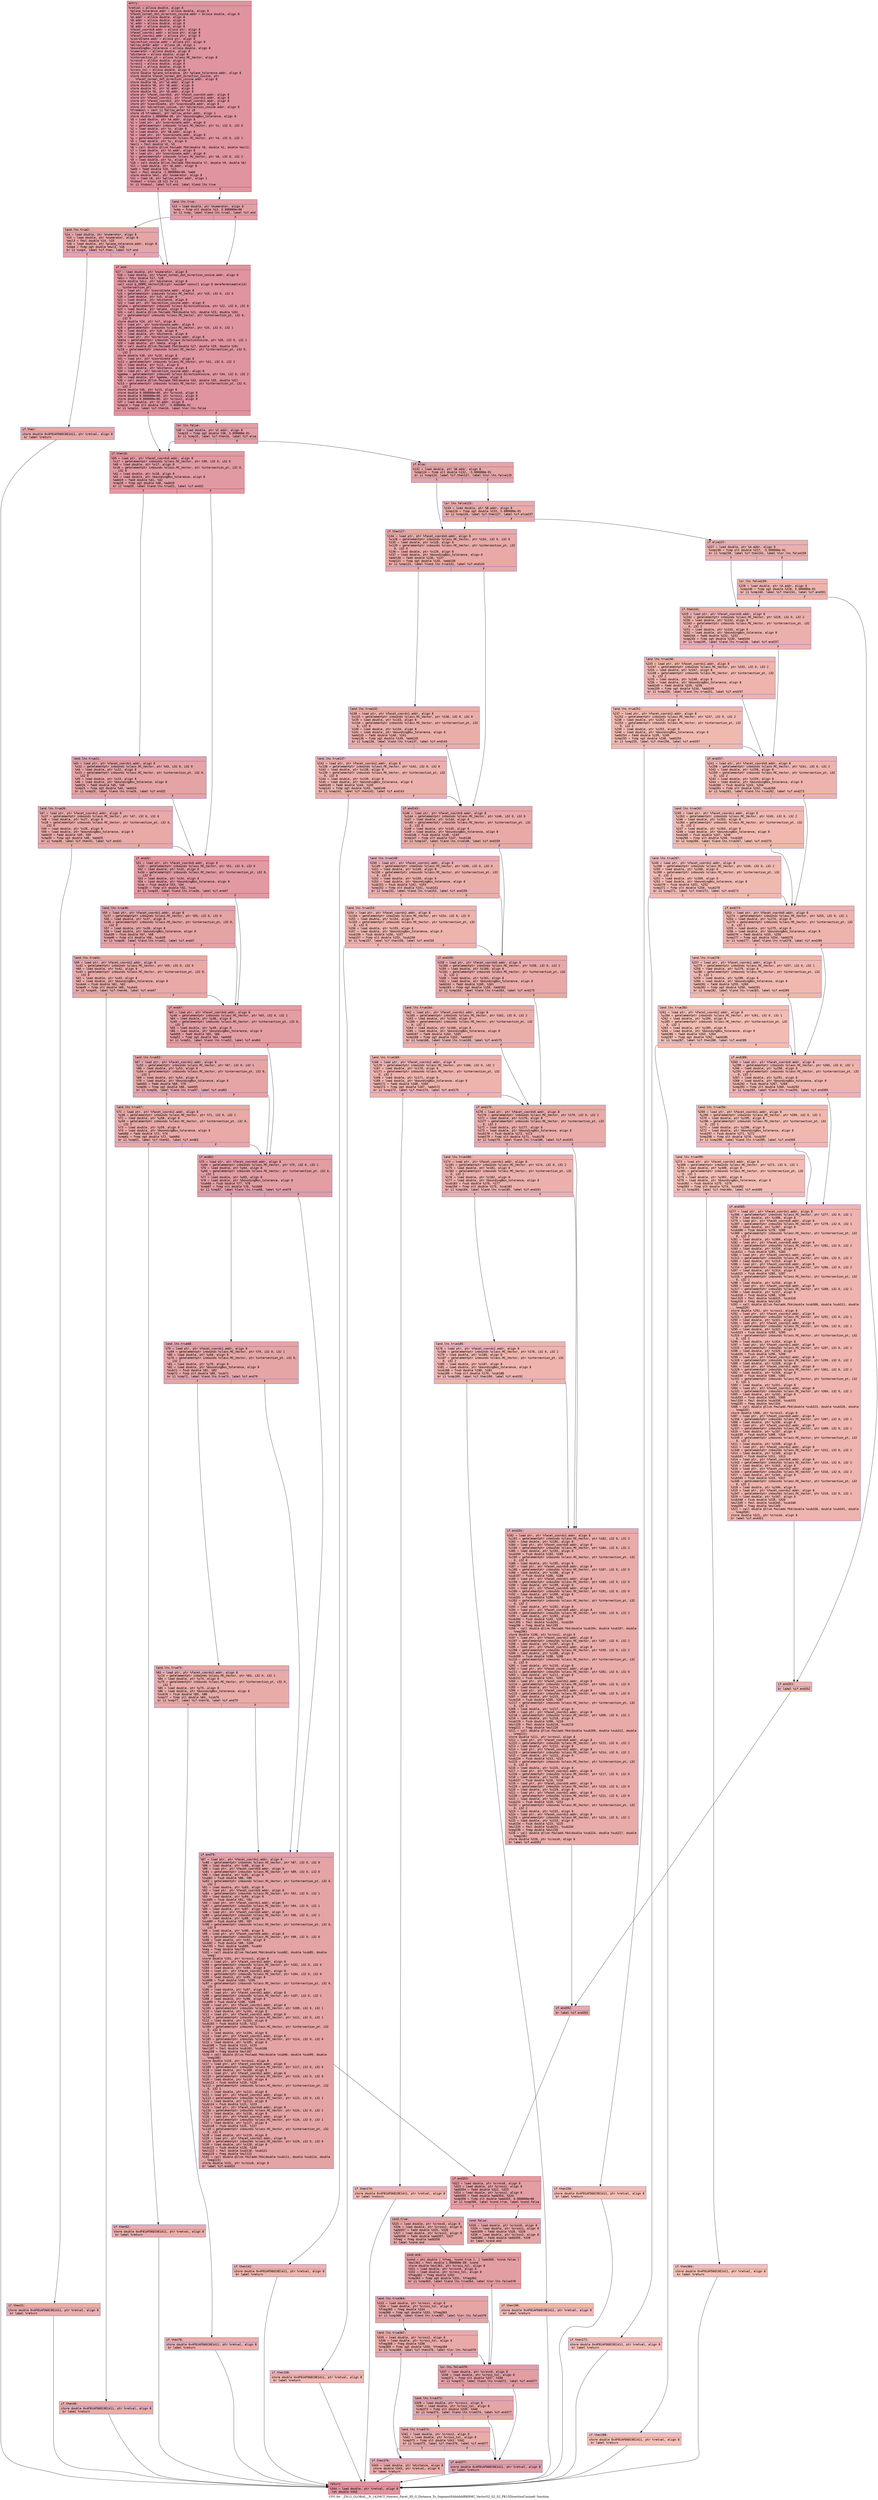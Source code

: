 digraph "CFG for '_ZN12_GLOBAL__N_142MCT_Nearest_Facet_3D_G_Distance_To_SegmentEddddddRK9MC_VectorS2_S2_S2_PK15DirectionCosineb' function" {
	label="CFG for '_ZN12_GLOBAL__N_142MCT_Nearest_Facet_3D_G_Distance_To_SegmentEddddddRK9MC_VectorS2_S2_S2_PK15DirectionCosineb' function";

	Node0x5579e71bc920 [shape=record,color="#b70d28ff", style=filled, fillcolor="#b70d2870" fontname="Courier",label="{entry:\l|  %retval = alloca double, align 8\l  %plane_tolerance.addr = alloca double, align 8\l  %facet_normal_dot_direction_cosine.addr = alloca double, align 8\l  %A.addr = alloca double, align 8\l  %B.addr = alloca double, align 8\l  %C.addr = alloca double, align 8\l  %D.addr = alloca double, align 8\l  %facet_coords0.addr = alloca ptr, align 8\l  %facet_coords1.addr = alloca ptr, align 8\l  %facet_coords2.addr = alloca ptr, align 8\l  %coordinate.addr = alloca ptr, align 8\l  %direction_cosine.addr = alloca ptr, align 8\l  %allow_enter.addr = alloca i8, align 1\l  %boundingBox_tolerance = alloca double, align 8\l  %numerator = alloca double, align 8\l  %distance = alloca double, align 8\l  %intersection_pt = alloca %class.MC_Vector, align 8\l  %cross0 = alloca double, align 8\l  %cross1 = alloca double, align 8\l  %cross2 = alloca double, align 8\l  %cross_tol = alloca double, align 8\l  store double %plane_tolerance, ptr %plane_tolerance.addr, align 8\l  store double %facet_normal_dot_direction_cosine, ptr\l... %facet_normal_dot_direction_cosine.addr, align 8\l  store double %A, ptr %A.addr, align 8\l  store double %B, ptr %B.addr, align 8\l  store double %C, ptr %C.addr, align 8\l  store double %D, ptr %D.addr, align 8\l  store ptr %facet_coords0, ptr %facet_coords0.addr, align 8\l  store ptr %facet_coords1, ptr %facet_coords1.addr, align 8\l  store ptr %facet_coords2, ptr %facet_coords2.addr, align 8\l  store ptr %coordinate, ptr %coordinate.addr, align 8\l  store ptr %direction_cosine, ptr %direction_cosine.addr, align 8\l  %frombool = zext i1 %allow_enter to i8\l  store i8 %frombool, ptr %allow_enter.addr, align 1\l  store double 1.000000e-09, ptr %boundingBox_tolerance, align 8\l  %0 = load double, ptr %A.addr, align 8\l  %1 = load ptr, ptr %coordinate.addr, align 8\l  %x = getelementptr inbounds %class.MC_Vector, ptr %1, i32 0, i32 0\l  %2 = load double, ptr %x, align 8\l  %3 = load double, ptr %B.addr, align 8\l  %4 = load ptr, ptr %coordinate.addr, align 8\l  %y = getelementptr inbounds %class.MC_Vector, ptr %4, i32 0, i32 1\l  %5 = load double, ptr %y, align 8\l  %mul1 = fmul double %3, %5\l  %6 = call double @llvm.fmuladd.f64(double %0, double %2, double %mul1)\l  %7 = load double, ptr %C.addr, align 8\l  %8 = load ptr, ptr %coordinate.addr, align 8\l  %z = getelementptr inbounds %class.MC_Vector, ptr %8, i32 0, i32 2\l  %9 = load double, ptr %z, align 8\l  %10 = call double @llvm.fmuladd.f64(double %7, double %9, double %6)\l  %11 = load double, ptr %D.addr, align 8\l  %add = fadd double %10, %11\l  %mul = fmul double -1.000000e+00, %add\l  store double %mul, ptr %numerator, align 8\l  %12 = load i8, ptr %allow_enter.addr, align 1\l  %tobool = trunc i8 %12 to i1\l  br i1 %tobool, label %if.end, label %land.lhs.true\l|{<s0>T|<s1>F}}"];
	Node0x5579e71bc920:s0 -> Node0x5579e71bece0[tooltip="entry -> if.end\nProbability 50.00%" ];
	Node0x5579e71bc920:s1 -> Node0x5579e71bed50[tooltip="entry -> land.lhs.true\nProbability 50.00%" ];
	Node0x5579e71bed50 [shape=record,color="#3d50c3ff", style=filled, fillcolor="#be242e70" fontname="Courier",label="{land.lhs.true:\l|  %13 = load double, ptr %numerator, align 8\l  %cmp = fcmp olt double %13, 0.000000e+00\l  br i1 %cmp, label %land.lhs.true2, label %if.end\l|{<s0>T|<s1>F}}"];
	Node0x5579e71bed50:s0 -> Node0x5579e71bcb40[tooltip="land.lhs.true -> land.lhs.true2\nProbability 50.00%" ];
	Node0x5579e71bed50:s1 -> Node0x5579e71bece0[tooltip="land.lhs.true -> if.end\nProbability 50.00%" ];
	Node0x5579e71bcb40 [shape=record,color="#3d50c3ff", style=filled, fillcolor="#c5333470" fontname="Courier",label="{land.lhs.true2:\l|  %14 = load double, ptr %numerator, align 8\l  %15 = load double, ptr %numerator, align 8\l  %mul3 = fmul double %14, %15\l  %16 = load double, ptr %plane_tolerance.addr, align 8\l  %cmp4 = fcmp ogt double %mul3, %16\l  br i1 %cmp4, label %if.then, label %if.end\l|{<s0>T|<s1>F}}"];
	Node0x5579e71bcb40:s0 -> Node0x5579e71bf370[tooltip="land.lhs.true2 -> if.then\nProbability 50.00%" ];
	Node0x5579e71bcb40:s1 -> Node0x5579e71bece0[tooltip="land.lhs.true2 -> if.end\nProbability 50.00%" ];
	Node0x5579e71bf370 [shape=record,color="#3d50c3ff", style=filled, fillcolor="#ca3b3770" fontname="Courier",label="{if.then:\l|  store double 0x4F81AFD6EC0E1411, ptr %retval, align 8\l  br label %return\l}"];
	Node0x5579e71bf370 -> Node0x5579e71bd2a0[tooltip="if.then -> return\nProbability 100.00%" ];
	Node0x5579e71bece0 [shape=record,color="#b70d28ff", style=filled, fillcolor="#b70d2870" fontname="Courier",label="{if.end:\l|  %17 = load double, ptr %numerator, align 8\l  %18 = load double, ptr %facet_normal_dot_direction_cosine.addr, align 8\l  %div = fdiv double %17, %18\l  store double %div, ptr %distance, align 8\l  call void @_ZN9MC_VectorC2Ev(ptr noundef nonnull align 8 dereferenceable(24)\l... %intersection_pt)\l  %19 = load ptr, ptr %coordinate.addr, align 8\l  %x5 = getelementptr inbounds %class.MC_Vector, ptr %19, i32 0, i32 0\l  %20 = load double, ptr %x5, align 8\l  %21 = load double, ptr %distance, align 8\l  %22 = load ptr, ptr %direction_cosine.addr, align 8\l  %alpha = getelementptr inbounds %class.DirectionCosine, ptr %22, i32 0, i32 0\l  %23 = load double, ptr %alpha, align 8\l  %24 = call double @llvm.fmuladd.f64(double %21, double %23, double %20)\l  %x7 = getelementptr inbounds %class.MC_Vector, ptr %intersection_pt, i32 0,\l... i32 0\l  store double %24, ptr %x7, align 8\l  %25 = load ptr, ptr %coordinate.addr, align 8\l  %y8 = getelementptr inbounds %class.MC_Vector, ptr %25, i32 0, i32 1\l  %26 = load double, ptr %y8, align 8\l  %27 = load double, ptr %distance, align 8\l  %28 = load ptr, ptr %direction_cosine.addr, align 8\l  %beta = getelementptr inbounds %class.DirectionCosine, ptr %28, i32 0, i32 1\l  %29 = load double, ptr %beta, align 8\l  %30 = call double @llvm.fmuladd.f64(double %27, double %29, double %26)\l  %y10 = getelementptr inbounds %class.MC_Vector, ptr %intersection_pt, i32 0,\l... i32 1\l  store double %30, ptr %y10, align 8\l  %31 = load ptr, ptr %coordinate.addr, align 8\l  %z11 = getelementptr inbounds %class.MC_Vector, ptr %31, i32 0, i32 2\l  %32 = load double, ptr %z11, align 8\l  %33 = load double, ptr %distance, align 8\l  %34 = load ptr, ptr %direction_cosine.addr, align 8\l  %gamma = getelementptr inbounds %class.DirectionCosine, ptr %34, i32 0, i32 2\l  %35 = load double, ptr %gamma, align 8\l  %36 = call double @llvm.fmuladd.f64(double %33, double %35, double %32)\l  %z13 = getelementptr inbounds %class.MC_Vector, ptr %intersection_pt, i32 0,\l... i32 2\l  store double %36, ptr %z13, align 8\l  store double 0.000000e+00, ptr %cross0, align 8\l  store double 0.000000e+00, ptr %cross1, align 8\l  store double 0.000000e+00, ptr %cross2, align 8\l  %37 = load double, ptr %C.addr, align 8\l  %cmp14 = fcmp olt double %37, -5.000000e-01\l  br i1 %cmp14, label %if.then16, label %lor.lhs.false\l|{<s0>T|<s1>F}}"];
	Node0x5579e71bece0:s0 -> Node0x5579e71c1480[tooltip="if.end -> if.then16\nProbability 50.00%" ];
	Node0x5579e71bece0:s1 -> Node0x5579e71c14d0[tooltip="if.end -> lor.lhs.false\nProbability 50.00%" ];
	Node0x5579e71c14d0 [shape=record,color="#3d50c3ff", style=filled, fillcolor="#be242e70" fontname="Courier",label="{lor.lhs.false:\l|  %38 = load double, ptr %C.addr, align 8\l  %cmp15 = fcmp ogt double %38, 5.000000e-01\l  br i1 %cmp15, label %if.then16, label %if.else\l|{<s0>T|<s1>F}}"];
	Node0x5579e71c14d0:s0 -> Node0x5579e71c1480[tooltip="lor.lhs.false -> if.then16\nProbability 50.00%" ];
	Node0x5579e71c14d0:s1 -> Node0x5579e71c1740[tooltip="lor.lhs.false -> if.else\nProbability 50.00%" ];
	Node0x5579e71c1480 [shape=record,color="#b70d28ff", style=filled, fillcolor="#bb1b2c70" fontname="Courier",label="{if.then16:\l|  %39 = load ptr, ptr %facet_coords0.addr, align 8\l  %x17 = getelementptr inbounds %class.MC_Vector, ptr %39, i32 0, i32 0\l  %40 = load double, ptr %x17, align 8\l  %x18 = getelementptr inbounds %class.MC_Vector, ptr %intersection_pt, i32 0,\l... i32 0\l  %41 = load double, ptr %x18, align 8\l  %42 = load double, ptr %boundingBox_tolerance, align 8\l  %add19 = fadd double %41, %42\l  %cmp20 = fcmp ogt double %40, %add19\l  br i1 %cmp20, label %land.lhs.true21, label %if.end32\l|{<s0>T|<s1>F}}"];
	Node0x5579e71c1480:s0 -> Node0x5579e71c1de0[tooltip="if.then16 -> land.lhs.true21\nProbability 50.00%" ];
	Node0x5579e71c1480:s1 -> Node0x5579e71c1e30[tooltip="if.then16 -> if.end32\nProbability 50.00%" ];
	Node0x5579e71c1de0 [shape=record,color="#3d50c3ff", style=filled, fillcolor="#c32e3170" fontname="Courier",label="{land.lhs.true21:\l|  %43 = load ptr, ptr %facet_coords1.addr, align 8\l  %x22 = getelementptr inbounds %class.MC_Vector, ptr %43, i32 0, i32 0\l  %44 = load double, ptr %x22, align 8\l  %x23 = getelementptr inbounds %class.MC_Vector, ptr %intersection_pt, i32 0,\l... i32 0\l  %45 = load double, ptr %x23, align 8\l  %46 = load double, ptr %boundingBox_tolerance, align 8\l  %add24 = fadd double %45, %46\l  %cmp25 = fcmp ogt double %44, %add24\l  br i1 %cmp25, label %land.lhs.true26, label %if.end32\l|{<s0>T|<s1>F}}"];
	Node0x5579e71c1de0:s0 -> Node0x5579e71c24b0[tooltip="land.lhs.true21 -> land.lhs.true26\nProbability 50.00%" ];
	Node0x5579e71c1de0:s1 -> Node0x5579e71c1e30[tooltip="land.lhs.true21 -> if.end32\nProbability 50.00%" ];
	Node0x5579e71c24b0 [shape=record,color="#3d50c3ff", style=filled, fillcolor="#ca3b3770" fontname="Courier",label="{land.lhs.true26:\l|  %47 = load ptr, ptr %facet_coords2.addr, align 8\l  %x27 = getelementptr inbounds %class.MC_Vector, ptr %47, i32 0, i32 0\l  %48 = load double, ptr %x27, align 8\l  %x28 = getelementptr inbounds %class.MC_Vector, ptr %intersection_pt, i32 0,\l... i32 0\l  %49 = load double, ptr %x28, align 8\l  %50 = load double, ptr %boundingBox_tolerance, align 8\l  %add29 = fadd double %49, %50\l  %cmp30 = fcmp ogt double %48, %add29\l  br i1 %cmp30, label %if.then31, label %if.end32\l|{<s0>T|<s1>F}}"];
	Node0x5579e71c24b0:s0 -> Node0x5579e71c3310[tooltip="land.lhs.true26 -> if.then31\nProbability 50.00%" ];
	Node0x5579e71c24b0:s1 -> Node0x5579e71c1e30[tooltip="land.lhs.true26 -> if.end32\nProbability 50.00%" ];
	Node0x5579e71c3310 [shape=record,color="#3d50c3ff", style=filled, fillcolor="#d0473d70" fontname="Courier",label="{if.then31:\l|  store double 0x4F81AFD6EC0E1411, ptr %retval, align 8\l  br label %return\l}"];
	Node0x5579e71c3310 -> Node0x5579e71bd2a0[tooltip="if.then31 -> return\nProbability 100.00%" ];
	Node0x5579e71c1e30 [shape=record,color="#b70d28ff", style=filled, fillcolor="#bb1b2c70" fontname="Courier",label="{if.end32:\l|  %51 = load ptr, ptr %facet_coords0.addr, align 8\l  %x33 = getelementptr inbounds %class.MC_Vector, ptr %51, i32 0, i32 0\l  %52 = load double, ptr %x33, align 8\l  %x34 = getelementptr inbounds %class.MC_Vector, ptr %intersection_pt, i32 0,\l... i32 0\l  %53 = load double, ptr %x34, align 8\l  %54 = load double, ptr %boundingBox_tolerance, align 8\l  %sub = fsub double %53, %54\l  %cmp35 = fcmp olt double %52, %sub\l  br i1 %cmp35, label %land.lhs.true36, label %if.end47\l|{<s0>T|<s1>F}}"];
	Node0x5579e71c1e30:s0 -> Node0x5579e71c3a70[tooltip="if.end32 -> land.lhs.true36\nProbability 50.00%" ];
	Node0x5579e71c1e30:s1 -> Node0x5579e71c3ac0[tooltip="if.end32 -> if.end47\nProbability 50.00%" ];
	Node0x5579e71c3a70 [shape=record,color="#3d50c3ff", style=filled, fillcolor="#c32e3170" fontname="Courier",label="{land.lhs.true36:\l|  %55 = load ptr, ptr %facet_coords1.addr, align 8\l  %x37 = getelementptr inbounds %class.MC_Vector, ptr %55, i32 0, i32 0\l  %56 = load double, ptr %x37, align 8\l  %x38 = getelementptr inbounds %class.MC_Vector, ptr %intersection_pt, i32 0,\l... i32 0\l  %57 = load double, ptr %x38, align 8\l  %58 = load double, ptr %boundingBox_tolerance, align 8\l  %sub39 = fsub double %57, %58\l  %cmp40 = fcmp olt double %56, %sub39\l  br i1 %cmp40, label %land.lhs.true41, label %if.end47\l|{<s0>T|<s1>F}}"];
	Node0x5579e71c3a70:s0 -> Node0x5579e71c4140[tooltip="land.lhs.true36 -> land.lhs.true41\nProbability 50.00%" ];
	Node0x5579e71c3a70:s1 -> Node0x5579e71c3ac0[tooltip="land.lhs.true36 -> if.end47\nProbability 50.00%" ];
	Node0x5579e71c4140 [shape=record,color="#3d50c3ff", style=filled, fillcolor="#ca3b3770" fontname="Courier",label="{land.lhs.true41:\l|  %59 = load ptr, ptr %facet_coords2.addr, align 8\l  %x42 = getelementptr inbounds %class.MC_Vector, ptr %59, i32 0, i32 0\l  %60 = load double, ptr %x42, align 8\l  %x43 = getelementptr inbounds %class.MC_Vector, ptr %intersection_pt, i32 0,\l... i32 0\l  %61 = load double, ptr %x43, align 8\l  %62 = load double, ptr %boundingBox_tolerance, align 8\l  %sub44 = fsub double %61, %62\l  %cmp45 = fcmp olt double %60, %sub44\l  br i1 %cmp45, label %if.then46, label %if.end47\l|{<s0>T|<s1>F}}"];
	Node0x5579e71c4140:s0 -> Node0x5579e71a0ae0[tooltip="land.lhs.true41 -> if.then46\nProbability 50.00%" ];
	Node0x5579e71c4140:s1 -> Node0x5579e71c3ac0[tooltip="land.lhs.true41 -> if.end47\nProbability 50.00%" ];
	Node0x5579e71a0ae0 [shape=record,color="#3d50c3ff", style=filled, fillcolor="#d0473d70" fontname="Courier",label="{if.then46:\l|  store double 0x4F81AFD6EC0E1411, ptr %retval, align 8\l  br label %return\l}"];
	Node0x5579e71a0ae0 -> Node0x5579e71bd2a0[tooltip="if.then46 -> return\nProbability 100.00%" ];
	Node0x5579e71c3ac0 [shape=record,color="#b70d28ff", style=filled, fillcolor="#be242e70" fontname="Courier",label="{if.end47:\l|  %63 = load ptr, ptr %facet_coords0.addr, align 8\l  %y48 = getelementptr inbounds %class.MC_Vector, ptr %63, i32 0, i32 1\l  %64 = load double, ptr %y48, align 8\l  %y49 = getelementptr inbounds %class.MC_Vector, ptr %intersection_pt, i32 0,\l... i32 1\l  %65 = load double, ptr %y49, align 8\l  %66 = load double, ptr %boundingBox_tolerance, align 8\l  %add50 = fadd double %65, %66\l  %cmp51 = fcmp ogt double %64, %add50\l  br i1 %cmp51, label %land.lhs.true52, label %if.end63\l|{<s0>T|<s1>F}}"];
	Node0x5579e71c3ac0:s0 -> Node0x5579e71a18b0[tooltip="if.end47 -> land.lhs.true52\nProbability 50.00%" ];
	Node0x5579e71c3ac0:s1 -> Node0x5579e71a1900[tooltip="if.end47 -> if.end63\nProbability 50.00%" ];
	Node0x5579e71a18b0 [shape=record,color="#3d50c3ff", style=filled, fillcolor="#c5333470" fontname="Courier",label="{land.lhs.true52:\l|  %67 = load ptr, ptr %facet_coords1.addr, align 8\l  %y53 = getelementptr inbounds %class.MC_Vector, ptr %67, i32 0, i32 1\l  %68 = load double, ptr %y53, align 8\l  %y54 = getelementptr inbounds %class.MC_Vector, ptr %intersection_pt, i32 0,\l... i32 1\l  %69 = load double, ptr %y54, align 8\l  %70 = load double, ptr %boundingBox_tolerance, align 8\l  %add55 = fadd double %69, %70\l  %cmp56 = fcmp ogt double %68, %add55\l  br i1 %cmp56, label %land.lhs.true57, label %if.end63\l|{<s0>T|<s1>F}}"];
	Node0x5579e71a18b0:s0 -> Node0x5579e71a1f80[tooltip="land.lhs.true52 -> land.lhs.true57\nProbability 50.00%" ];
	Node0x5579e71a18b0:s1 -> Node0x5579e71a1900[tooltip="land.lhs.true52 -> if.end63\nProbability 50.00%" ];
	Node0x5579e71a1f80 [shape=record,color="#3d50c3ff", style=filled, fillcolor="#ca3b3770" fontname="Courier",label="{land.lhs.true57:\l|  %71 = load ptr, ptr %facet_coords2.addr, align 8\l  %y58 = getelementptr inbounds %class.MC_Vector, ptr %71, i32 0, i32 1\l  %72 = load double, ptr %y58, align 8\l  %y59 = getelementptr inbounds %class.MC_Vector, ptr %intersection_pt, i32 0,\l... i32 1\l  %73 = load double, ptr %y59, align 8\l  %74 = load double, ptr %boundingBox_tolerance, align 8\l  %add60 = fadd double %73, %74\l  %cmp61 = fcmp ogt double %72, %add60\l  br i1 %cmp61, label %if.then62, label %if.end63\l|{<s0>T|<s1>F}}"];
	Node0x5579e71a1f80:s0 -> Node0x5579e71a25d0[tooltip="land.lhs.true57 -> if.then62\nProbability 50.00%" ];
	Node0x5579e71a1f80:s1 -> Node0x5579e71a1900[tooltip="land.lhs.true57 -> if.end63\nProbability 50.00%" ];
	Node0x5579e71a25d0 [shape=record,color="#3d50c3ff", style=filled, fillcolor="#d0473d70" fontname="Courier",label="{if.then62:\l|  store double 0x4F81AFD6EC0E1411, ptr %retval, align 8\l  br label %return\l}"];
	Node0x5579e71a25d0 -> Node0x5579e71bd2a0[tooltip="if.then62 -> return\nProbability 100.00%" ];
	Node0x5579e71a1900 [shape=record,color="#3d50c3ff", style=filled, fillcolor="#be242e70" fontname="Courier",label="{if.end63:\l|  %75 = load ptr, ptr %facet_coords0.addr, align 8\l  %y64 = getelementptr inbounds %class.MC_Vector, ptr %75, i32 0, i32 1\l  %76 = load double, ptr %y64, align 8\l  %y65 = getelementptr inbounds %class.MC_Vector, ptr %intersection_pt, i32 0,\l... i32 1\l  %77 = load double, ptr %y65, align 8\l  %78 = load double, ptr %boundingBox_tolerance, align 8\l  %sub66 = fsub double %77, %78\l  %cmp67 = fcmp olt double %76, %sub66\l  br i1 %cmp67, label %land.lhs.true68, label %if.end79\l|{<s0>T|<s1>F}}"];
	Node0x5579e71a1900:s0 -> Node0x5579e71a2cc0[tooltip="if.end63 -> land.lhs.true68\nProbability 50.00%" ];
	Node0x5579e71a1900:s1 -> Node0x5579e71a2d10[tooltip="if.end63 -> if.end79\nProbability 50.00%" ];
	Node0x5579e71a2cc0 [shape=record,color="#3d50c3ff", style=filled, fillcolor="#c5333470" fontname="Courier",label="{land.lhs.true68:\l|  %79 = load ptr, ptr %facet_coords1.addr, align 8\l  %y69 = getelementptr inbounds %class.MC_Vector, ptr %79, i32 0, i32 1\l  %80 = load double, ptr %y69, align 8\l  %y70 = getelementptr inbounds %class.MC_Vector, ptr %intersection_pt, i32 0,\l... i32 1\l  %81 = load double, ptr %y70, align 8\l  %82 = load double, ptr %boundingBox_tolerance, align 8\l  %sub71 = fsub double %81, %82\l  %cmp72 = fcmp olt double %80, %sub71\l  br i1 %cmp72, label %land.lhs.true73, label %if.end79\l|{<s0>T|<s1>F}}"];
	Node0x5579e71a2cc0:s0 -> Node0x5579e71a3390[tooltip="land.lhs.true68 -> land.lhs.true73\nProbability 50.00%" ];
	Node0x5579e71a2cc0:s1 -> Node0x5579e71a2d10[tooltip="land.lhs.true68 -> if.end79\nProbability 50.00%" ];
	Node0x5579e71a3390 [shape=record,color="#3d50c3ff", style=filled, fillcolor="#cc403a70" fontname="Courier",label="{land.lhs.true73:\l|  %83 = load ptr, ptr %facet_coords2.addr, align 8\l  %y74 = getelementptr inbounds %class.MC_Vector, ptr %83, i32 0, i32 1\l  %84 = load double, ptr %y74, align 8\l  %y75 = getelementptr inbounds %class.MC_Vector, ptr %intersection_pt, i32 0,\l... i32 1\l  %85 = load double, ptr %y75, align 8\l  %86 = load double, ptr %boundingBox_tolerance, align 8\l  %sub76 = fsub double %85, %86\l  %cmp77 = fcmp olt double %84, %sub76\l  br i1 %cmp77, label %if.then78, label %if.end79\l|{<s0>T|<s1>F}}"];
	Node0x5579e71a3390:s0 -> Node0x5579e71a39e0[tooltip="land.lhs.true73 -> if.then78\nProbability 50.00%" ];
	Node0x5579e71a3390:s1 -> Node0x5579e71a2d10[tooltip="land.lhs.true73 -> if.end79\nProbability 50.00%" ];
	Node0x5579e71a39e0 [shape=record,color="#3d50c3ff", style=filled, fillcolor="#d24b4070" fontname="Courier",label="{if.then78:\l|  store double 0x4F81AFD6EC0E1411, ptr %retval, align 8\l  br label %return\l}"];
	Node0x5579e71a39e0 -> Node0x5579e71bd2a0[tooltip="if.then78 -> return\nProbability 100.00%" ];
	Node0x5579e71a2d10 [shape=record,color="#3d50c3ff", style=filled, fillcolor="#c32e3170" fontname="Courier",label="{if.end79:\l|  %87 = load ptr, ptr %facet_coords1.addr, align 8\l  %x80 = getelementptr inbounds %class.MC_Vector, ptr %87, i32 0, i32 0\l  %88 = load double, ptr %x80, align 8\l  %89 = load ptr, ptr %facet_coords0.addr, align 8\l  %x81 = getelementptr inbounds %class.MC_Vector, ptr %89, i32 0, i32 0\l  %90 = load double, ptr %x81, align 8\l  %sub82 = fsub double %88, %90\l  %y83 = getelementptr inbounds %class.MC_Vector, ptr %intersection_pt, i32 0,\l... i32 1\l  %91 = load double, ptr %y83, align 8\l  %92 = load ptr, ptr %facet_coords0.addr, align 8\l  %y84 = getelementptr inbounds %class.MC_Vector, ptr %92, i32 0, i32 1\l  %93 = load double, ptr %y84, align 8\l  %sub85 = fsub double %91, %93\l  %94 = load ptr, ptr %facet_coords1.addr, align 8\l  %y87 = getelementptr inbounds %class.MC_Vector, ptr %94, i32 0, i32 1\l  %95 = load double, ptr %y87, align 8\l  %96 = load ptr, ptr %facet_coords0.addr, align 8\l  %y88 = getelementptr inbounds %class.MC_Vector, ptr %96, i32 0, i32 1\l  %97 = load double, ptr %y88, align 8\l  %sub89 = fsub double %95, %97\l  %x90 = getelementptr inbounds %class.MC_Vector, ptr %intersection_pt, i32 0,\l... i32 0\l  %98 = load double, ptr %x90, align 8\l  %99 = load ptr, ptr %facet_coords0.addr, align 8\l  %x91 = getelementptr inbounds %class.MC_Vector, ptr %99, i32 0, i32 0\l  %100 = load double, ptr %x91, align 8\l  %sub92 = fsub double %98, %100\l  %mul93 = fmul double %sub89, %sub92\l  %neg = fneg double %mul93\l  %101 = call double @llvm.fmuladd.f64(double %sub82, double %sub85, double\l... %neg)\l  store double %101, ptr %cross1, align 8\l  %102 = load ptr, ptr %facet_coords2.addr, align 8\l  %x94 = getelementptr inbounds %class.MC_Vector, ptr %102, i32 0, i32 0\l  %103 = load double, ptr %x94, align 8\l  %104 = load ptr, ptr %facet_coords1.addr, align 8\l  %x95 = getelementptr inbounds %class.MC_Vector, ptr %104, i32 0, i32 0\l  %105 = load double, ptr %x95, align 8\l  %sub96 = fsub double %103, %105\l  %y97 = getelementptr inbounds %class.MC_Vector, ptr %intersection_pt, i32 0,\l... i32 1\l  %106 = load double, ptr %y97, align 8\l  %107 = load ptr, ptr %facet_coords1.addr, align 8\l  %y98 = getelementptr inbounds %class.MC_Vector, ptr %107, i32 0, i32 1\l  %108 = load double, ptr %y98, align 8\l  %sub99 = fsub double %106, %108\l  %109 = load ptr, ptr %facet_coords2.addr, align 8\l  %y101 = getelementptr inbounds %class.MC_Vector, ptr %109, i32 0, i32 1\l  %110 = load double, ptr %y101, align 8\l  %111 = load ptr, ptr %facet_coords1.addr, align 8\l  %y102 = getelementptr inbounds %class.MC_Vector, ptr %111, i32 0, i32 1\l  %112 = load double, ptr %y102, align 8\l  %sub103 = fsub double %110, %112\l  %x104 = getelementptr inbounds %class.MC_Vector, ptr %intersection_pt, i32\l... 0, i32 0\l  %113 = load double, ptr %x104, align 8\l  %114 = load ptr, ptr %facet_coords1.addr, align 8\l  %x105 = getelementptr inbounds %class.MC_Vector, ptr %114, i32 0, i32 0\l  %115 = load double, ptr %x105, align 8\l  %sub106 = fsub double %113, %115\l  %mul107 = fmul double %sub103, %sub106\l  %neg108 = fneg double %mul107\l  %116 = call double @llvm.fmuladd.f64(double %sub96, double %sub99, double\l... %neg108)\l  store double %116, ptr %cross2, align 8\l  %117 = load ptr, ptr %facet_coords0.addr, align 8\l  %x109 = getelementptr inbounds %class.MC_Vector, ptr %117, i32 0, i32 0\l  %118 = load double, ptr %x109, align 8\l  %119 = load ptr, ptr %facet_coords2.addr, align 8\l  %x110 = getelementptr inbounds %class.MC_Vector, ptr %119, i32 0, i32 0\l  %120 = load double, ptr %x110, align 8\l  %sub111 = fsub double %118, %120\l  %y112 = getelementptr inbounds %class.MC_Vector, ptr %intersection_pt, i32\l... 0, i32 1\l  %121 = load double, ptr %y112, align 8\l  %122 = load ptr, ptr %facet_coords2.addr, align 8\l  %y113 = getelementptr inbounds %class.MC_Vector, ptr %122, i32 0, i32 1\l  %123 = load double, ptr %y113, align 8\l  %sub114 = fsub double %121, %123\l  %124 = load ptr, ptr %facet_coords0.addr, align 8\l  %y116 = getelementptr inbounds %class.MC_Vector, ptr %124, i32 0, i32 1\l  %125 = load double, ptr %y116, align 8\l  %126 = load ptr, ptr %facet_coords2.addr, align 8\l  %y117 = getelementptr inbounds %class.MC_Vector, ptr %126, i32 0, i32 1\l  %127 = load double, ptr %y117, align 8\l  %sub118 = fsub double %125, %127\l  %x119 = getelementptr inbounds %class.MC_Vector, ptr %intersection_pt, i32\l... 0, i32 0\l  %128 = load double, ptr %x119, align 8\l  %129 = load ptr, ptr %facet_coords2.addr, align 8\l  %x120 = getelementptr inbounds %class.MC_Vector, ptr %129, i32 0, i32 0\l  %130 = load double, ptr %x120, align 8\l  %sub121 = fsub double %128, %130\l  %mul122 = fmul double %sub118, %sub121\l  %neg123 = fneg double %mul122\l  %131 = call double @llvm.fmuladd.f64(double %sub111, double %sub114, double\l... %neg123)\l  store double %131, ptr %cross0, align 8\l  br label %if.end353\l}"];
	Node0x5579e71a2d10 -> Node0x5579e71cfc90[tooltip="if.end79 -> if.end353\nProbability 100.00%" ];
	Node0x5579e71c1740 [shape=record,color="#3d50c3ff", style=filled, fillcolor="#c5333470" fontname="Courier",label="{if.else:\l|  %132 = load double, ptr %B.addr, align 8\l  %cmp124 = fcmp olt double %132, -5.000000e-01\l  br i1 %cmp124, label %if.then127, label %lor.lhs.false125\l|{<s0>T|<s1>F}}"];
	Node0x5579e71c1740:s0 -> Node0x5579e71cfe60[tooltip="if.else -> if.then127\nProbability 50.00%" ];
	Node0x5579e71c1740:s1 -> Node0x5579e71cfee0[tooltip="if.else -> lor.lhs.false125\nProbability 50.00%" ];
	Node0x5579e71cfee0 [shape=record,color="#3d50c3ff", style=filled, fillcolor="#cc403a70" fontname="Courier",label="{lor.lhs.false125:\l|  %133 = load double, ptr %B.addr, align 8\l  %cmp126 = fcmp ogt double %133, 5.000000e-01\l  br i1 %cmp126, label %if.then127, label %if.else237\l|{<s0>T|<s1>F}}"];
	Node0x5579e71cfee0:s0 -> Node0x5579e71cfe60[tooltip="lor.lhs.false125 -> if.then127\nProbability 50.00%" ];
	Node0x5579e71cfee0:s1 -> Node0x5579e71d0150[tooltip="lor.lhs.false125 -> if.else237\nProbability 50.00%" ];
	Node0x5579e71cfe60 [shape=record,color="#3d50c3ff", style=filled, fillcolor="#ca3b3770" fontname="Courier",label="{if.then127:\l|  %134 = load ptr, ptr %facet_coords0.addr, align 8\l  %x128 = getelementptr inbounds %class.MC_Vector, ptr %134, i32 0, i32 0\l  %135 = load double, ptr %x128, align 8\l  %x129 = getelementptr inbounds %class.MC_Vector, ptr %intersection_pt, i32\l... 0, i32 0\l  %136 = load double, ptr %x129, align 8\l  %137 = load double, ptr %boundingBox_tolerance, align 8\l  %add130 = fadd double %136, %137\l  %cmp131 = fcmp ogt double %135, %add130\l  br i1 %cmp131, label %land.lhs.true132, label %if.end143\l|{<s0>T|<s1>F}}"];
	Node0x5579e71cfe60:s0 -> Node0x5579e71d07a0[tooltip="if.then127 -> land.lhs.true132\nProbability 50.00%" ];
	Node0x5579e71cfe60:s1 -> Node0x5579e71d0810[tooltip="if.then127 -> if.end143\nProbability 50.00%" ];
	Node0x5579e71d07a0 [shape=record,color="#3d50c3ff", style=filled, fillcolor="#d0473d70" fontname="Courier",label="{land.lhs.true132:\l|  %138 = load ptr, ptr %facet_coords1.addr, align 8\l  %x133 = getelementptr inbounds %class.MC_Vector, ptr %138, i32 0, i32 0\l  %139 = load double, ptr %x133, align 8\l  %x134 = getelementptr inbounds %class.MC_Vector, ptr %intersection_pt, i32\l... 0, i32 0\l  %140 = load double, ptr %x134, align 8\l  %141 = load double, ptr %boundingBox_tolerance, align 8\l  %add135 = fadd double %140, %141\l  %cmp136 = fcmp ogt double %139, %add135\l  br i1 %cmp136, label %land.lhs.true137, label %if.end143\l|{<s0>T|<s1>F}}"];
	Node0x5579e71d07a0:s0 -> Node0x5579e71d0ea0[tooltip="land.lhs.true132 -> land.lhs.true137\nProbability 50.00%" ];
	Node0x5579e71d07a0:s1 -> Node0x5579e71d0810[tooltip="land.lhs.true132 -> if.end143\nProbability 50.00%" ];
	Node0x5579e71d0ea0 [shape=record,color="#3d50c3ff", style=filled, fillcolor="#d24b4070" fontname="Courier",label="{land.lhs.true137:\l|  %142 = load ptr, ptr %facet_coords2.addr, align 8\l  %x138 = getelementptr inbounds %class.MC_Vector, ptr %142, i32 0, i32 0\l  %143 = load double, ptr %x138, align 8\l  %x139 = getelementptr inbounds %class.MC_Vector, ptr %intersection_pt, i32\l... 0, i32 0\l  %144 = load double, ptr %x139, align 8\l  %145 = load double, ptr %boundingBox_tolerance, align 8\l  %add140 = fadd double %144, %145\l  %cmp141 = fcmp ogt double %143, %add140\l  br i1 %cmp141, label %if.then142, label %if.end143\l|{<s0>T|<s1>F}}"];
	Node0x5579e71d0ea0:s0 -> Node0x5579e71d14f0[tooltip="land.lhs.true137 -> if.then142\nProbability 50.00%" ];
	Node0x5579e71d0ea0:s1 -> Node0x5579e71d0810[tooltip="land.lhs.true137 -> if.end143\nProbability 50.00%" ];
	Node0x5579e71d14f0 [shape=record,color="#3d50c3ff", style=filled, fillcolor="#d8564670" fontname="Courier",label="{if.then142:\l|  store double 0x4F81AFD6EC0E1411, ptr %retval, align 8\l  br label %return\l}"];
	Node0x5579e71d14f0 -> Node0x5579e71bd2a0[tooltip="if.then142 -> return\nProbability 100.00%" ];
	Node0x5579e71d0810 [shape=record,color="#3d50c3ff", style=filled, fillcolor="#ca3b3770" fontname="Courier",label="{if.end143:\l|  %146 = load ptr, ptr %facet_coords0.addr, align 8\l  %x144 = getelementptr inbounds %class.MC_Vector, ptr %146, i32 0, i32 0\l  %147 = load double, ptr %x144, align 8\l  %x145 = getelementptr inbounds %class.MC_Vector, ptr %intersection_pt, i32\l... 0, i32 0\l  %148 = load double, ptr %x145, align 8\l  %149 = load double, ptr %boundingBox_tolerance, align 8\l  %sub146 = fsub double %148, %149\l  %cmp147 = fcmp olt double %147, %sub146\l  br i1 %cmp147, label %land.lhs.true148, label %if.end159\l|{<s0>T|<s1>F}}"];
	Node0x5579e71d0810:s0 -> Node0x5579e71a1210[tooltip="if.end143 -> land.lhs.true148\nProbability 50.00%" ];
	Node0x5579e71d0810:s1 -> Node0x5579e71a1280[tooltip="if.end143 -> if.end159\nProbability 50.00%" ];
	Node0x5579e71a1210 [shape=record,color="#3d50c3ff", style=filled, fillcolor="#d0473d70" fontname="Courier",label="{land.lhs.true148:\l|  %150 = load ptr, ptr %facet_coords1.addr, align 8\l  %x149 = getelementptr inbounds %class.MC_Vector, ptr %150, i32 0, i32 0\l  %151 = load double, ptr %x149, align 8\l  %x150 = getelementptr inbounds %class.MC_Vector, ptr %intersection_pt, i32\l... 0, i32 0\l  %152 = load double, ptr %x150, align 8\l  %153 = load double, ptr %boundingBox_tolerance, align 8\l  %sub151 = fsub double %152, %153\l  %cmp152 = fcmp olt double %151, %sub151\l  br i1 %cmp152, label %land.lhs.true153, label %if.end159\l|{<s0>T|<s1>F}}"];
	Node0x5579e71a1210:s0 -> Node0x5579e71d2f20[tooltip="land.lhs.true148 -> land.lhs.true153\nProbability 50.00%" ];
	Node0x5579e71a1210:s1 -> Node0x5579e71a1280[tooltip="land.lhs.true148 -> if.end159\nProbability 50.00%" ];
	Node0x5579e71d2f20 [shape=record,color="#3d50c3ff", style=filled, fillcolor="#d6524470" fontname="Courier",label="{land.lhs.true153:\l|  %154 = load ptr, ptr %facet_coords2.addr, align 8\l  %x154 = getelementptr inbounds %class.MC_Vector, ptr %154, i32 0, i32 0\l  %155 = load double, ptr %x154, align 8\l  %x155 = getelementptr inbounds %class.MC_Vector, ptr %intersection_pt, i32\l... 0, i32 0\l  %156 = load double, ptr %x155, align 8\l  %157 = load double, ptr %boundingBox_tolerance, align 8\l  %sub156 = fsub double %156, %157\l  %cmp157 = fcmp olt double %155, %sub156\l  br i1 %cmp157, label %if.then158, label %if.end159\l|{<s0>T|<s1>F}}"];
	Node0x5579e71d2f20:s0 -> Node0x5579e71d3570[tooltip="land.lhs.true153 -> if.then158\nProbability 50.00%" ];
	Node0x5579e71d2f20:s1 -> Node0x5579e71a1280[tooltip="land.lhs.true153 -> if.end159\nProbability 50.00%" ];
	Node0x5579e71d3570 [shape=record,color="#3d50c3ff", style=filled, fillcolor="#dc5d4a70" fontname="Courier",label="{if.then158:\l|  store double 0x4F81AFD6EC0E1411, ptr %retval, align 8\l  br label %return\l}"];
	Node0x5579e71d3570 -> Node0x5579e71bd2a0[tooltip="if.then158 -> return\nProbability 100.00%" ];
	Node0x5579e71a1280 [shape=record,color="#3d50c3ff", style=filled, fillcolor="#ca3b3770" fontname="Courier",label="{if.end159:\l|  %158 = load ptr, ptr %facet_coords0.addr, align 8\l  %z160 = getelementptr inbounds %class.MC_Vector, ptr %158, i32 0, i32 2\l  %159 = load double, ptr %z160, align 8\l  %z161 = getelementptr inbounds %class.MC_Vector, ptr %intersection_pt, i32\l... 0, i32 2\l  %160 = load double, ptr %z161, align 8\l  %161 = load double, ptr %boundingBox_tolerance, align 8\l  %add162 = fadd double %160, %161\l  %cmp163 = fcmp ogt double %159, %add162\l  br i1 %cmp163, label %land.lhs.true164, label %if.end175\l|{<s0>T|<s1>F}}"];
	Node0x5579e71a1280:s0 -> Node0x5579e71d3ca0[tooltip="if.end159 -> land.lhs.true164\nProbability 50.00%" ];
	Node0x5579e71a1280:s1 -> Node0x5579e71d3d10[tooltip="if.end159 -> if.end175\nProbability 50.00%" ];
	Node0x5579e71d3ca0 [shape=record,color="#3d50c3ff", style=filled, fillcolor="#d0473d70" fontname="Courier",label="{land.lhs.true164:\l|  %162 = load ptr, ptr %facet_coords1.addr, align 8\l  %z165 = getelementptr inbounds %class.MC_Vector, ptr %162, i32 0, i32 2\l  %163 = load double, ptr %z165, align 8\l  %z166 = getelementptr inbounds %class.MC_Vector, ptr %intersection_pt, i32\l... 0, i32 2\l  %164 = load double, ptr %z166, align 8\l  %165 = load double, ptr %boundingBox_tolerance, align 8\l  %add167 = fadd double %164, %165\l  %cmp168 = fcmp ogt double %163, %add167\l  br i1 %cmp168, label %land.lhs.true169, label %if.end175\l|{<s0>T|<s1>F}}"];
	Node0x5579e71d3ca0:s0 -> Node0x5579e71d43a0[tooltip="land.lhs.true164 -> land.lhs.true169\nProbability 50.00%" ];
	Node0x5579e71d3ca0:s1 -> Node0x5579e71d3d10[tooltip="land.lhs.true164 -> if.end175\nProbability 50.00%" ];
	Node0x5579e71d43a0 [shape=record,color="#3d50c3ff", style=filled, fillcolor="#d6524470" fontname="Courier",label="{land.lhs.true169:\l|  %166 = load ptr, ptr %facet_coords2.addr, align 8\l  %z170 = getelementptr inbounds %class.MC_Vector, ptr %166, i32 0, i32 2\l  %167 = load double, ptr %z170, align 8\l  %z171 = getelementptr inbounds %class.MC_Vector, ptr %intersection_pt, i32\l... 0, i32 2\l  %168 = load double, ptr %z171, align 8\l  %169 = load double, ptr %boundingBox_tolerance, align 8\l  %add172 = fadd double %168, %169\l  %cmp173 = fcmp ogt double %167, %add172\l  br i1 %cmp173, label %if.then174, label %if.end175\l|{<s0>T|<s1>F}}"];
	Node0x5579e71d43a0:s0 -> Node0x5579e71d49f0[tooltip="land.lhs.true169 -> if.then174\nProbability 50.00%" ];
	Node0x5579e71d43a0:s1 -> Node0x5579e71d3d10[tooltip="land.lhs.true169 -> if.end175\nProbability 50.00%" ];
	Node0x5579e71d49f0 [shape=record,color="#3d50c3ff", style=filled, fillcolor="#dc5d4a70" fontname="Courier",label="{if.then174:\l|  store double 0x4F81AFD6EC0E1411, ptr %retval, align 8\l  br label %return\l}"];
	Node0x5579e71d49f0 -> Node0x5579e71bd2a0[tooltip="if.then174 -> return\nProbability 100.00%" ];
	Node0x5579e71d3d10 [shape=record,color="#3d50c3ff", style=filled, fillcolor="#cc403a70" fontname="Courier",label="{if.end175:\l|  %170 = load ptr, ptr %facet_coords0.addr, align 8\l  %z176 = getelementptr inbounds %class.MC_Vector, ptr %170, i32 0, i32 2\l  %171 = load double, ptr %z176, align 8\l  %z177 = getelementptr inbounds %class.MC_Vector, ptr %intersection_pt, i32\l... 0, i32 2\l  %172 = load double, ptr %z177, align 8\l  %173 = load double, ptr %boundingBox_tolerance, align 8\l  %sub178 = fsub double %172, %173\l  %cmp179 = fcmp olt double %171, %sub178\l  br i1 %cmp179, label %land.lhs.true180, label %if.end191\l|{<s0>T|<s1>F}}"];
	Node0x5579e71d3d10:s0 -> Node0x5579e71d5120[tooltip="if.end175 -> land.lhs.true180\nProbability 50.00%" ];
	Node0x5579e71d3d10:s1 -> Node0x5579e71d5190[tooltip="if.end175 -> if.end191\nProbability 50.00%" ];
	Node0x5579e71d5120 [shape=record,color="#3d50c3ff", style=filled, fillcolor="#d24b4070" fontname="Courier",label="{land.lhs.true180:\l|  %174 = load ptr, ptr %facet_coords1.addr, align 8\l  %z181 = getelementptr inbounds %class.MC_Vector, ptr %174, i32 0, i32 2\l  %175 = load double, ptr %z181, align 8\l  %z182 = getelementptr inbounds %class.MC_Vector, ptr %intersection_pt, i32\l... 0, i32 2\l  %176 = load double, ptr %z182, align 8\l  %177 = load double, ptr %boundingBox_tolerance, align 8\l  %sub183 = fsub double %176, %177\l  %cmp184 = fcmp olt double %175, %sub183\l  br i1 %cmp184, label %land.lhs.true185, label %if.end191\l|{<s0>T|<s1>F}}"];
	Node0x5579e71d5120:s0 -> Node0x5579e71d5820[tooltip="land.lhs.true180 -> land.lhs.true185\nProbability 50.00%" ];
	Node0x5579e71d5120:s1 -> Node0x5579e71d5190[tooltip="land.lhs.true180 -> if.end191\nProbability 50.00%" ];
	Node0x5579e71d5820 [shape=record,color="#3d50c3ff", style=filled, fillcolor="#d8564670" fontname="Courier",label="{land.lhs.true185:\l|  %178 = load ptr, ptr %facet_coords2.addr, align 8\l  %z186 = getelementptr inbounds %class.MC_Vector, ptr %178, i32 0, i32 2\l  %179 = load double, ptr %z186, align 8\l  %z187 = getelementptr inbounds %class.MC_Vector, ptr %intersection_pt, i32\l... 0, i32 2\l  %180 = load double, ptr %z187, align 8\l  %181 = load double, ptr %boundingBox_tolerance, align 8\l  %sub188 = fsub double %180, %181\l  %cmp189 = fcmp olt double %179, %sub188\l  br i1 %cmp189, label %if.then190, label %if.end191\l|{<s0>T|<s1>F}}"];
	Node0x5579e71d5820:s0 -> Node0x5579e71d5e70[tooltip="land.lhs.true185 -> if.then190\nProbability 50.00%" ];
	Node0x5579e71d5820:s1 -> Node0x5579e71d5190[tooltip="land.lhs.true185 -> if.end191\nProbability 50.00%" ];
	Node0x5579e71d5e70 [shape=record,color="#3d50c3ff", style=filled, fillcolor="#dc5d4a70" fontname="Courier",label="{if.then190:\l|  store double 0x4F81AFD6EC0E1411, ptr %retval, align 8\l  br label %return\l}"];
	Node0x5579e71d5e70 -> Node0x5579e71bd2a0[tooltip="if.then190 -> return\nProbability 100.00%" ];
	Node0x5579e71d5190 [shape=record,color="#3d50c3ff", style=filled, fillcolor="#cc403a70" fontname="Courier",label="{if.end191:\l|  %182 = load ptr, ptr %facet_coords1.addr, align 8\l  %z192 = getelementptr inbounds %class.MC_Vector, ptr %182, i32 0, i32 2\l  %183 = load double, ptr %z192, align 8\l  %184 = load ptr, ptr %facet_coords0.addr, align 8\l  %z193 = getelementptr inbounds %class.MC_Vector, ptr %184, i32 0, i32 2\l  %185 = load double, ptr %z193, align 8\l  %sub194 = fsub double %183, %185\l  %x195 = getelementptr inbounds %class.MC_Vector, ptr %intersection_pt, i32\l... 0, i32 0\l  %186 = load double, ptr %x195, align 8\l  %187 = load ptr, ptr %facet_coords0.addr, align 8\l  %x196 = getelementptr inbounds %class.MC_Vector, ptr %187, i32 0, i32 0\l  %188 = load double, ptr %x196, align 8\l  %sub197 = fsub double %186, %188\l  %189 = load ptr, ptr %facet_coords1.addr, align 8\l  %x199 = getelementptr inbounds %class.MC_Vector, ptr %189, i32 0, i32 0\l  %190 = load double, ptr %x199, align 8\l  %191 = load ptr, ptr %facet_coords0.addr, align 8\l  %x200 = getelementptr inbounds %class.MC_Vector, ptr %191, i32 0, i32 0\l  %192 = load double, ptr %x200, align 8\l  %sub201 = fsub double %190, %192\l  %z202 = getelementptr inbounds %class.MC_Vector, ptr %intersection_pt, i32\l... 0, i32 2\l  %193 = load double, ptr %z202, align 8\l  %194 = load ptr, ptr %facet_coords0.addr, align 8\l  %z203 = getelementptr inbounds %class.MC_Vector, ptr %194, i32 0, i32 2\l  %195 = load double, ptr %z203, align 8\l  %sub204 = fsub double %193, %195\l  %mul205 = fmul double %sub201, %sub204\l  %neg206 = fneg double %mul205\l  %196 = call double @llvm.fmuladd.f64(double %sub194, double %sub197, double\l... %neg206)\l  store double %196, ptr %cross1, align 8\l  %197 = load ptr, ptr %facet_coords2.addr, align 8\l  %z207 = getelementptr inbounds %class.MC_Vector, ptr %197, i32 0, i32 2\l  %198 = load double, ptr %z207, align 8\l  %199 = load ptr, ptr %facet_coords1.addr, align 8\l  %z208 = getelementptr inbounds %class.MC_Vector, ptr %199, i32 0, i32 2\l  %200 = load double, ptr %z208, align 8\l  %sub209 = fsub double %198, %200\l  %x210 = getelementptr inbounds %class.MC_Vector, ptr %intersection_pt, i32\l... 0, i32 0\l  %201 = load double, ptr %x210, align 8\l  %202 = load ptr, ptr %facet_coords1.addr, align 8\l  %x211 = getelementptr inbounds %class.MC_Vector, ptr %202, i32 0, i32 0\l  %203 = load double, ptr %x211, align 8\l  %sub212 = fsub double %201, %203\l  %204 = load ptr, ptr %facet_coords2.addr, align 8\l  %x214 = getelementptr inbounds %class.MC_Vector, ptr %204, i32 0, i32 0\l  %205 = load double, ptr %x214, align 8\l  %206 = load ptr, ptr %facet_coords1.addr, align 8\l  %x215 = getelementptr inbounds %class.MC_Vector, ptr %206, i32 0, i32 0\l  %207 = load double, ptr %x215, align 8\l  %sub216 = fsub double %205, %207\l  %z217 = getelementptr inbounds %class.MC_Vector, ptr %intersection_pt, i32\l... 0, i32 2\l  %208 = load double, ptr %z217, align 8\l  %209 = load ptr, ptr %facet_coords1.addr, align 8\l  %z218 = getelementptr inbounds %class.MC_Vector, ptr %209, i32 0, i32 2\l  %210 = load double, ptr %z218, align 8\l  %sub219 = fsub double %208, %210\l  %mul220 = fmul double %sub216, %sub219\l  %neg221 = fneg double %mul220\l  %211 = call double @llvm.fmuladd.f64(double %sub209, double %sub212, double\l... %neg221)\l  store double %211, ptr %cross2, align 8\l  %212 = load ptr, ptr %facet_coords0.addr, align 8\l  %z222 = getelementptr inbounds %class.MC_Vector, ptr %212, i32 0, i32 2\l  %213 = load double, ptr %z222, align 8\l  %214 = load ptr, ptr %facet_coords2.addr, align 8\l  %z223 = getelementptr inbounds %class.MC_Vector, ptr %214, i32 0, i32 2\l  %215 = load double, ptr %z223, align 8\l  %sub224 = fsub double %213, %215\l  %x225 = getelementptr inbounds %class.MC_Vector, ptr %intersection_pt, i32\l... 0, i32 0\l  %216 = load double, ptr %x225, align 8\l  %217 = load ptr, ptr %facet_coords2.addr, align 8\l  %x226 = getelementptr inbounds %class.MC_Vector, ptr %217, i32 0, i32 0\l  %218 = load double, ptr %x226, align 8\l  %sub227 = fsub double %216, %218\l  %219 = load ptr, ptr %facet_coords0.addr, align 8\l  %x229 = getelementptr inbounds %class.MC_Vector, ptr %219, i32 0, i32 0\l  %220 = load double, ptr %x229, align 8\l  %221 = load ptr, ptr %facet_coords2.addr, align 8\l  %x230 = getelementptr inbounds %class.MC_Vector, ptr %221, i32 0, i32 0\l  %222 = load double, ptr %x230, align 8\l  %sub231 = fsub double %220, %222\l  %z232 = getelementptr inbounds %class.MC_Vector, ptr %intersection_pt, i32\l... 0, i32 2\l  %223 = load double, ptr %z232, align 8\l  %224 = load ptr, ptr %facet_coords2.addr, align 8\l  %z233 = getelementptr inbounds %class.MC_Vector, ptr %224, i32 0, i32 2\l  %225 = load double, ptr %z233, align 8\l  %sub234 = fsub double %223, %225\l  %mul235 = fmul double %sub231, %sub234\l  %neg236 = fneg double %mul235\l  %226 = call double @llvm.fmuladd.f64(double %sub224, double %sub227, double\l... %neg236)\l  store double %226, ptr %cross0, align 8\l  br label %if.end352\l}"];
	Node0x5579e71d5190 -> Node0x5579e71dac40[tooltip="if.end191 -> if.end352\nProbability 100.00%" ];
	Node0x5579e71d0150 [shape=record,color="#3d50c3ff", style=filled, fillcolor="#d24b4070" fontname="Courier",label="{if.else237:\l|  %227 = load double, ptr %A.addr, align 8\l  %cmp238 = fcmp olt double %227, -5.000000e-01\l  br i1 %cmp238, label %if.then241, label %lor.lhs.false239\l|{<s0>T|<s1>F}}"];
	Node0x5579e71d0150:s0 -> Node0x5579e71dae10[tooltip="if.else237 -> if.then241\nProbability 50.00%" ];
	Node0x5579e71d0150:s1 -> Node0x5579e71dae90[tooltip="if.else237 -> lor.lhs.false239\nProbability 50.00%" ];
	Node0x5579e71dae90 [shape=record,color="#3d50c3ff", style=filled, fillcolor="#d8564670" fontname="Courier",label="{lor.lhs.false239:\l|  %228 = load double, ptr %A.addr, align 8\l  %cmp240 = fcmp ogt double %228, 5.000000e-01\l  br i1 %cmp240, label %if.then241, label %if.end351\l|{<s0>T|<s1>F}}"];
	Node0x5579e71dae90:s0 -> Node0x5579e71dae10[tooltip="lor.lhs.false239 -> if.then241\nProbability 50.00%" ];
	Node0x5579e71dae90:s1 -> Node0x5579e71db100[tooltip="lor.lhs.false239 -> if.end351\nProbability 50.00%" ];
	Node0x5579e71dae10 [shape=record,color="#3d50c3ff", style=filled, fillcolor="#d24b4070" fontname="Courier",label="{if.then241:\l|  %229 = load ptr, ptr %facet_coords0.addr, align 8\l  %z242 = getelementptr inbounds %class.MC_Vector, ptr %229, i32 0, i32 2\l  %230 = load double, ptr %z242, align 8\l  %z243 = getelementptr inbounds %class.MC_Vector, ptr %intersection_pt, i32\l... 0, i32 2\l  %231 = load double, ptr %z243, align 8\l  %232 = load double, ptr %boundingBox_tolerance, align 8\l  %add244 = fadd double %231, %232\l  %cmp245 = fcmp ogt double %230, %add244\l  br i1 %cmp245, label %land.lhs.true246, label %if.end257\l|{<s0>T|<s1>F}}"];
	Node0x5579e71dae10:s0 -> Node0x5579e71db750[tooltip="if.then241 -> land.lhs.true246\nProbability 50.00%" ];
	Node0x5579e71dae10:s1 -> Node0x5579e71db7c0[tooltip="if.then241 -> if.end257\nProbability 50.00%" ];
	Node0x5579e71db750 [shape=record,color="#3d50c3ff", style=filled, fillcolor="#d8564670" fontname="Courier",label="{land.lhs.true246:\l|  %233 = load ptr, ptr %facet_coords1.addr, align 8\l  %z247 = getelementptr inbounds %class.MC_Vector, ptr %233, i32 0, i32 2\l  %234 = load double, ptr %z247, align 8\l  %z248 = getelementptr inbounds %class.MC_Vector, ptr %intersection_pt, i32\l... 0, i32 2\l  %235 = load double, ptr %z248, align 8\l  %236 = load double, ptr %boundingBox_tolerance, align 8\l  %add249 = fadd double %235, %236\l  %cmp250 = fcmp ogt double %234, %add249\l  br i1 %cmp250, label %land.lhs.true251, label %if.end257\l|{<s0>T|<s1>F}}"];
	Node0x5579e71db750:s0 -> Node0x5579e71dbe50[tooltip="land.lhs.true246 -> land.lhs.true251\nProbability 50.00%" ];
	Node0x5579e71db750:s1 -> Node0x5579e71db7c0[tooltip="land.lhs.true246 -> if.end257\nProbability 50.00%" ];
	Node0x5579e71dbe50 [shape=record,color="#3d50c3ff", style=filled, fillcolor="#de614d70" fontname="Courier",label="{land.lhs.true251:\l|  %237 = load ptr, ptr %facet_coords2.addr, align 8\l  %z252 = getelementptr inbounds %class.MC_Vector, ptr %237, i32 0, i32 2\l  %238 = load double, ptr %z252, align 8\l  %z253 = getelementptr inbounds %class.MC_Vector, ptr %intersection_pt, i32\l... 0, i32 2\l  %239 = load double, ptr %z253, align 8\l  %240 = load double, ptr %boundingBox_tolerance, align 8\l  %add254 = fadd double %239, %240\l  %cmp255 = fcmp ogt double %238, %add254\l  br i1 %cmp255, label %if.then256, label %if.end257\l|{<s0>T|<s1>F}}"];
	Node0x5579e71dbe50:s0 -> Node0x5579e71dc4a0[tooltip="land.lhs.true251 -> if.then256\nProbability 50.00%" ];
	Node0x5579e71dbe50:s1 -> Node0x5579e71db7c0[tooltip="land.lhs.true251 -> if.end257\nProbability 50.00%" ];
	Node0x5579e71dc4a0 [shape=record,color="#3d50c3ff", style=filled, fillcolor="#e36c5570" fontname="Courier",label="{if.then256:\l|  store double 0x4F81AFD6EC0E1411, ptr %retval, align 8\l  br label %return\l}"];
	Node0x5579e71dc4a0 -> Node0x5579e71bd2a0[tooltip="if.then256 -> return\nProbability 100.00%" ];
	Node0x5579e71db7c0 [shape=record,color="#3d50c3ff", style=filled, fillcolor="#d6524470" fontname="Courier",label="{if.end257:\l|  %241 = load ptr, ptr %facet_coords0.addr, align 8\l  %z258 = getelementptr inbounds %class.MC_Vector, ptr %241, i32 0, i32 2\l  %242 = load double, ptr %z258, align 8\l  %z259 = getelementptr inbounds %class.MC_Vector, ptr %intersection_pt, i32\l... 0, i32 2\l  %243 = load double, ptr %z259, align 8\l  %244 = load double, ptr %boundingBox_tolerance, align 8\l  %sub260 = fsub double %243, %244\l  %cmp261 = fcmp olt double %242, %sub260\l  br i1 %cmp261, label %land.lhs.true262, label %if.end273\l|{<s0>T|<s1>F}}"];
	Node0x5579e71db7c0:s0 -> Node0x5579e71dcbd0[tooltip="if.end257 -> land.lhs.true262\nProbability 50.00%" ];
	Node0x5579e71db7c0:s1 -> Node0x5579e71dcc40[tooltip="if.end257 -> if.end273\nProbability 50.00%" ];
	Node0x5579e71dcbd0 [shape=record,color="#3d50c3ff", style=filled, fillcolor="#dc5d4a70" fontname="Courier",label="{land.lhs.true262:\l|  %245 = load ptr, ptr %facet_coords1.addr, align 8\l  %z263 = getelementptr inbounds %class.MC_Vector, ptr %245, i32 0, i32 2\l  %246 = load double, ptr %z263, align 8\l  %z264 = getelementptr inbounds %class.MC_Vector, ptr %intersection_pt, i32\l... 0, i32 2\l  %247 = load double, ptr %z264, align 8\l  %248 = load double, ptr %boundingBox_tolerance, align 8\l  %sub265 = fsub double %247, %248\l  %cmp266 = fcmp olt double %246, %sub265\l  br i1 %cmp266, label %land.lhs.true267, label %if.end273\l|{<s0>T|<s1>F}}"];
	Node0x5579e71dcbd0:s0 -> Node0x5579e71dd2d0[tooltip="land.lhs.true262 -> land.lhs.true267\nProbability 50.00%" ];
	Node0x5579e71dcbd0:s1 -> Node0x5579e71dcc40[tooltip="land.lhs.true262 -> if.end273\nProbability 50.00%" ];
	Node0x5579e71dd2d0 [shape=record,color="#3d50c3ff", style=filled, fillcolor="#de614d70" fontname="Courier",label="{land.lhs.true267:\l|  %249 = load ptr, ptr %facet_coords2.addr, align 8\l  %z268 = getelementptr inbounds %class.MC_Vector, ptr %249, i32 0, i32 2\l  %250 = load double, ptr %z268, align 8\l  %z269 = getelementptr inbounds %class.MC_Vector, ptr %intersection_pt, i32\l... 0, i32 2\l  %251 = load double, ptr %z269, align 8\l  %252 = load double, ptr %boundingBox_tolerance, align 8\l  %sub270 = fsub double %251, %252\l  %cmp271 = fcmp olt double %250, %sub270\l  br i1 %cmp271, label %if.then272, label %if.end273\l|{<s0>T|<s1>F}}"];
	Node0x5579e71dd2d0:s0 -> Node0x5579e71dd920[tooltip="land.lhs.true267 -> if.then272\nProbability 50.00%" ];
	Node0x5579e71dd2d0:s1 -> Node0x5579e71dcc40[tooltip="land.lhs.true267 -> if.end273\nProbability 50.00%" ];
	Node0x5579e71dd920 [shape=record,color="#3d50c3ff", style=filled, fillcolor="#e36c5570" fontname="Courier",label="{if.then272:\l|  store double 0x4F81AFD6EC0E1411, ptr %retval, align 8\l  br label %return\l}"];
	Node0x5579e71dd920 -> Node0x5579e71bd2a0[tooltip="if.then272 -> return\nProbability 100.00%" ];
	Node0x5579e71dcc40 [shape=record,color="#3d50c3ff", style=filled, fillcolor="#d6524470" fontname="Courier",label="{if.end273:\l|  %253 = load ptr, ptr %facet_coords0.addr, align 8\l  %y274 = getelementptr inbounds %class.MC_Vector, ptr %253, i32 0, i32 1\l  %254 = load double, ptr %y274, align 8\l  %y275 = getelementptr inbounds %class.MC_Vector, ptr %intersection_pt, i32\l... 0, i32 1\l  %255 = load double, ptr %y275, align 8\l  %256 = load double, ptr %boundingBox_tolerance, align 8\l  %add276 = fadd double %255, %256\l  %cmp277 = fcmp ogt double %254, %add276\l  br i1 %cmp277, label %land.lhs.true278, label %if.end289\l|{<s0>T|<s1>F}}"];
	Node0x5579e71dcc40:s0 -> Node0x5579e71de050[tooltip="if.end273 -> land.lhs.true278\nProbability 50.00%" ];
	Node0x5579e71dcc40:s1 -> Node0x5579e71de0c0[tooltip="if.end273 -> if.end289\nProbability 50.00%" ];
	Node0x5579e71de050 [shape=record,color="#3d50c3ff", style=filled, fillcolor="#dc5d4a70" fontname="Courier",label="{land.lhs.true278:\l|  %257 = load ptr, ptr %facet_coords1.addr, align 8\l  %y279 = getelementptr inbounds %class.MC_Vector, ptr %257, i32 0, i32 1\l  %258 = load double, ptr %y279, align 8\l  %y280 = getelementptr inbounds %class.MC_Vector, ptr %intersection_pt, i32\l... 0, i32 1\l  %259 = load double, ptr %y280, align 8\l  %260 = load double, ptr %boundingBox_tolerance, align 8\l  %add281 = fadd double %259, %260\l  %cmp282 = fcmp ogt double %258, %add281\l  br i1 %cmp282, label %land.lhs.true283, label %if.end289\l|{<s0>T|<s1>F}}"];
	Node0x5579e71de050:s0 -> Node0x5579e71de750[tooltip="land.lhs.true278 -> land.lhs.true283\nProbability 50.00%" ];
	Node0x5579e71de050:s1 -> Node0x5579e71de0c0[tooltip="land.lhs.true278 -> if.end289\nProbability 50.00%" ];
	Node0x5579e71de750 [shape=record,color="#3d50c3ff", style=filled, fillcolor="#e1675170" fontname="Courier",label="{land.lhs.true283:\l|  %261 = load ptr, ptr %facet_coords2.addr, align 8\l  %y284 = getelementptr inbounds %class.MC_Vector, ptr %261, i32 0, i32 1\l  %262 = load double, ptr %y284, align 8\l  %y285 = getelementptr inbounds %class.MC_Vector, ptr %intersection_pt, i32\l... 0, i32 1\l  %263 = load double, ptr %y285, align 8\l  %264 = load double, ptr %boundingBox_tolerance, align 8\l  %add286 = fadd double %263, %264\l  %cmp287 = fcmp ogt double %262, %add286\l  br i1 %cmp287, label %if.then288, label %if.end289\l|{<s0>T|<s1>F}}"];
	Node0x5579e71de750:s0 -> Node0x5579e71deda0[tooltip="land.lhs.true283 -> if.then288\nProbability 50.00%" ];
	Node0x5579e71de750:s1 -> Node0x5579e71de0c0[tooltip="land.lhs.true283 -> if.end289\nProbability 50.00%" ];
	Node0x5579e71deda0 [shape=record,color="#3d50c3ff", style=filled, fillcolor="#e5705870" fontname="Courier",label="{if.then288:\l|  store double 0x4F81AFD6EC0E1411, ptr %retval, align 8\l  br label %return\l}"];
	Node0x5579e71deda0 -> Node0x5579e71bd2a0[tooltip="if.then288 -> return\nProbability 100.00%" ];
	Node0x5579e71de0c0 [shape=record,color="#3d50c3ff", style=filled, fillcolor="#d8564670" fontname="Courier",label="{if.end289:\l|  %265 = load ptr, ptr %facet_coords0.addr, align 8\l  %y290 = getelementptr inbounds %class.MC_Vector, ptr %265, i32 0, i32 1\l  %266 = load double, ptr %y290, align 8\l  %y291 = getelementptr inbounds %class.MC_Vector, ptr %intersection_pt, i32\l... 0, i32 1\l  %267 = load double, ptr %y291, align 8\l  %268 = load double, ptr %boundingBox_tolerance, align 8\l  %sub292 = fsub double %267, %268\l  %cmp293 = fcmp olt double %266, %sub292\l  br i1 %cmp293, label %land.lhs.true294, label %if.end305\l|{<s0>T|<s1>F}}"];
	Node0x5579e71de0c0:s0 -> Node0x5579e71df4d0[tooltip="if.end289 -> land.lhs.true294\nProbability 50.00%" ];
	Node0x5579e71de0c0:s1 -> Node0x5579e71df540[tooltip="if.end289 -> if.end305\nProbability 50.00%" ];
	Node0x5579e71df4d0 [shape=record,color="#3d50c3ff", style=filled, fillcolor="#dc5d4a70" fontname="Courier",label="{land.lhs.true294:\l|  %269 = load ptr, ptr %facet_coords1.addr, align 8\l  %y295 = getelementptr inbounds %class.MC_Vector, ptr %269, i32 0, i32 1\l  %270 = load double, ptr %y295, align 8\l  %y296 = getelementptr inbounds %class.MC_Vector, ptr %intersection_pt, i32\l... 0, i32 1\l  %271 = load double, ptr %y296, align 8\l  %272 = load double, ptr %boundingBox_tolerance, align 8\l  %sub297 = fsub double %271, %272\l  %cmp298 = fcmp olt double %270, %sub297\l  br i1 %cmp298, label %land.lhs.true299, label %if.end305\l|{<s0>T|<s1>F}}"];
	Node0x5579e71df4d0:s0 -> Node0x5579e71dfbd0[tooltip="land.lhs.true294 -> land.lhs.true299\nProbability 50.00%" ];
	Node0x5579e71df4d0:s1 -> Node0x5579e71df540[tooltip="land.lhs.true294 -> if.end305\nProbability 50.00%" ];
	Node0x5579e71dfbd0 [shape=record,color="#3d50c3ff", style=filled, fillcolor="#e1675170" fontname="Courier",label="{land.lhs.true299:\l|  %273 = load ptr, ptr %facet_coords2.addr, align 8\l  %y300 = getelementptr inbounds %class.MC_Vector, ptr %273, i32 0, i32 1\l  %274 = load double, ptr %y300, align 8\l  %y301 = getelementptr inbounds %class.MC_Vector, ptr %intersection_pt, i32\l... 0, i32 1\l  %275 = load double, ptr %y301, align 8\l  %276 = load double, ptr %boundingBox_tolerance, align 8\l  %sub302 = fsub double %275, %276\l  %cmp303 = fcmp olt double %274, %sub302\l  br i1 %cmp303, label %if.then304, label %if.end305\l|{<s0>T|<s1>F}}"];
	Node0x5579e71dfbd0:s0 -> Node0x5579e71e0220[tooltip="land.lhs.true299 -> if.then304\nProbability 50.00%" ];
	Node0x5579e71dfbd0:s1 -> Node0x5579e71df540[tooltip="land.lhs.true299 -> if.end305\nProbability 50.00%" ];
	Node0x5579e71e0220 [shape=record,color="#3d50c3ff", style=filled, fillcolor="#e5705870" fontname="Courier",label="{if.then304:\l|  store double 0x4F81AFD6EC0E1411, ptr %retval, align 8\l  br label %return\l}"];
	Node0x5579e71e0220 -> Node0x5579e71bd2a0[tooltip="if.then304 -> return\nProbability 100.00%" ];
	Node0x5579e71df540 [shape=record,color="#3d50c3ff", style=filled, fillcolor="#d8564670" fontname="Courier",label="{if.end305:\l|  %277 = load ptr, ptr %facet_coords1.addr, align 8\l  %y306 = getelementptr inbounds %class.MC_Vector, ptr %277, i32 0, i32 1\l  %278 = load double, ptr %y306, align 8\l  %279 = load ptr, ptr %facet_coords0.addr, align 8\l  %y307 = getelementptr inbounds %class.MC_Vector, ptr %279, i32 0, i32 1\l  %280 = load double, ptr %y307, align 8\l  %sub308 = fsub double %278, %280\l  %z309 = getelementptr inbounds %class.MC_Vector, ptr %intersection_pt, i32\l... 0, i32 2\l  %281 = load double, ptr %z309, align 8\l  %282 = load ptr, ptr %facet_coords0.addr, align 8\l  %z310 = getelementptr inbounds %class.MC_Vector, ptr %282, i32 0, i32 2\l  %283 = load double, ptr %z310, align 8\l  %sub311 = fsub double %281, %283\l  %284 = load ptr, ptr %facet_coords1.addr, align 8\l  %z313 = getelementptr inbounds %class.MC_Vector, ptr %284, i32 0, i32 2\l  %285 = load double, ptr %z313, align 8\l  %286 = load ptr, ptr %facet_coords0.addr, align 8\l  %z314 = getelementptr inbounds %class.MC_Vector, ptr %286, i32 0, i32 2\l  %287 = load double, ptr %z314, align 8\l  %sub315 = fsub double %285, %287\l  %y316 = getelementptr inbounds %class.MC_Vector, ptr %intersection_pt, i32\l... 0, i32 1\l  %288 = load double, ptr %y316, align 8\l  %289 = load ptr, ptr %facet_coords0.addr, align 8\l  %y317 = getelementptr inbounds %class.MC_Vector, ptr %289, i32 0, i32 1\l  %290 = load double, ptr %y317, align 8\l  %sub318 = fsub double %288, %290\l  %mul319 = fmul double %sub315, %sub318\l  %neg320 = fneg double %mul319\l  %291 = call double @llvm.fmuladd.f64(double %sub308, double %sub311, double\l... %neg320)\l  store double %291, ptr %cross1, align 8\l  %292 = load ptr, ptr %facet_coords2.addr, align 8\l  %y321 = getelementptr inbounds %class.MC_Vector, ptr %292, i32 0, i32 1\l  %293 = load double, ptr %y321, align 8\l  %294 = load ptr, ptr %facet_coords1.addr, align 8\l  %y322 = getelementptr inbounds %class.MC_Vector, ptr %294, i32 0, i32 1\l  %295 = load double, ptr %y322, align 8\l  %sub323 = fsub double %293, %295\l  %z324 = getelementptr inbounds %class.MC_Vector, ptr %intersection_pt, i32\l... 0, i32 2\l  %296 = load double, ptr %z324, align 8\l  %297 = load ptr, ptr %facet_coords1.addr, align 8\l  %z325 = getelementptr inbounds %class.MC_Vector, ptr %297, i32 0, i32 2\l  %298 = load double, ptr %z325, align 8\l  %sub326 = fsub double %296, %298\l  %299 = load ptr, ptr %facet_coords2.addr, align 8\l  %z328 = getelementptr inbounds %class.MC_Vector, ptr %299, i32 0, i32 2\l  %300 = load double, ptr %z328, align 8\l  %301 = load ptr, ptr %facet_coords1.addr, align 8\l  %z329 = getelementptr inbounds %class.MC_Vector, ptr %301, i32 0, i32 2\l  %302 = load double, ptr %z329, align 8\l  %sub330 = fsub double %300, %302\l  %y331 = getelementptr inbounds %class.MC_Vector, ptr %intersection_pt, i32\l... 0, i32 1\l  %303 = load double, ptr %y331, align 8\l  %304 = load ptr, ptr %facet_coords1.addr, align 8\l  %y332 = getelementptr inbounds %class.MC_Vector, ptr %304, i32 0, i32 1\l  %305 = load double, ptr %y332, align 8\l  %sub333 = fsub double %303, %305\l  %mul334 = fmul double %sub330, %sub333\l  %neg335 = fneg double %mul334\l  %306 = call double @llvm.fmuladd.f64(double %sub323, double %sub326, double\l... %neg335)\l  store double %306, ptr %cross2, align 8\l  %307 = load ptr, ptr %facet_coords0.addr, align 8\l  %y336 = getelementptr inbounds %class.MC_Vector, ptr %307, i32 0, i32 1\l  %308 = load double, ptr %y336, align 8\l  %309 = load ptr, ptr %facet_coords2.addr, align 8\l  %y337 = getelementptr inbounds %class.MC_Vector, ptr %309, i32 0, i32 1\l  %310 = load double, ptr %y337, align 8\l  %sub338 = fsub double %308, %310\l  %z339 = getelementptr inbounds %class.MC_Vector, ptr %intersection_pt, i32\l... 0, i32 2\l  %311 = load double, ptr %z339, align 8\l  %312 = load ptr, ptr %facet_coords2.addr, align 8\l  %z340 = getelementptr inbounds %class.MC_Vector, ptr %312, i32 0, i32 2\l  %313 = load double, ptr %z340, align 8\l  %sub341 = fsub double %311, %313\l  %314 = load ptr, ptr %facet_coords0.addr, align 8\l  %z343 = getelementptr inbounds %class.MC_Vector, ptr %314, i32 0, i32 2\l  %315 = load double, ptr %z343, align 8\l  %316 = load ptr, ptr %facet_coords2.addr, align 8\l  %z344 = getelementptr inbounds %class.MC_Vector, ptr %316, i32 0, i32 2\l  %317 = load double, ptr %z344, align 8\l  %sub345 = fsub double %315, %317\l  %y346 = getelementptr inbounds %class.MC_Vector, ptr %intersection_pt, i32\l... 0, i32 1\l  %318 = load double, ptr %y346, align 8\l  %319 = load ptr, ptr %facet_coords2.addr, align 8\l  %y347 = getelementptr inbounds %class.MC_Vector, ptr %319, i32 0, i32 1\l  %320 = load double, ptr %y347, align 8\l  %sub348 = fsub double %318, %320\l  %mul349 = fmul double %sub345, %sub348\l  %neg350 = fneg double %mul349\l  %321 = call double @llvm.fmuladd.f64(double %sub338, double %sub341, double\l... %neg350)\l  store double %321, ptr %cross0, align 8\l  br label %if.end351\l}"];
	Node0x5579e71df540 -> Node0x5579e71db100[tooltip="if.end305 -> if.end351\nProbability 100.00%" ];
	Node0x5579e71db100 [shape=record,color="#3d50c3ff", style=filled, fillcolor="#d6524470" fontname="Courier",label="{if.end351:\l|  br label %if.end352\l}"];
	Node0x5579e71db100 -> Node0x5579e71dac40[tooltip="if.end351 -> if.end352\nProbability 100.00%" ];
	Node0x5579e71dac40 [shape=record,color="#3d50c3ff", style=filled, fillcolor="#ca3b3770" fontname="Courier",label="{if.end352:\l|  br label %if.end353\l}"];
	Node0x5579e71dac40 -> Node0x5579e71cfc90[tooltip="if.end352 -> if.end353\nProbability 100.00%" ];
	Node0x5579e71cfc90 [shape=record,color="#b70d28ff", style=filled, fillcolor="#be242e70" fontname="Courier",label="{if.end353:\l|  %322 = load double, ptr %cross0, align 8\l  %323 = load double, ptr %cross1, align 8\l  %add354 = fadd double %322, %323\l  %324 = load double, ptr %cross2, align 8\l  %add355 = fadd double %add354, %324\l  %cmp356 = fcmp olt double %add355, 0.000000e+00\l  br i1 %cmp356, label %cond.true, label %cond.false\l|{<s0>T|<s1>F}}"];
	Node0x5579e71cfc90:s0 -> Node0x5579e71d28a0[tooltip="if.end353 -> cond.true\nProbability 50.00%" ];
	Node0x5579e71cfc90:s1 -> Node0x5579e71d28f0[tooltip="if.end353 -> cond.false\nProbability 50.00%" ];
	Node0x5579e71d28a0 [shape=record,color="#3d50c3ff", style=filled, fillcolor="#c5333470" fontname="Courier",label="{cond.true:\l|  %325 = load double, ptr %cross0, align 8\l  %326 = load double, ptr %cross1, align 8\l  %add357 = fadd double %325, %326\l  %327 = load double, ptr %cross2, align 8\l  %add358 = fadd double %add357, %327\l  %fneg = fneg double %add358\l  br label %cond.end\l}"];
	Node0x5579e71d28a0 -> Node0x5579e71e6140[tooltip="cond.true -> cond.end\nProbability 100.00%" ];
	Node0x5579e71d28f0 [shape=record,color="#3d50c3ff", style=filled, fillcolor="#c5333470" fontname="Courier",label="{cond.false:\l|  %328 = load double, ptr %cross0, align 8\l  %329 = load double, ptr %cross1, align 8\l  %add359 = fadd double %328, %329\l  %330 = load double, ptr %cross2, align 8\l  %add360 = fadd double %add359, %330\l  br label %cond.end\l}"];
	Node0x5579e71d28f0 -> Node0x5579e71e6140[tooltip="cond.false -> cond.end\nProbability 100.00%" ];
	Node0x5579e71e6140 [shape=record,color="#b70d28ff", style=filled, fillcolor="#be242e70" fontname="Courier",label="{cond.end:\l|  %cond = phi double [ %fneg, %cond.true ], [ %add360, %cond.false ]\l  %mul361 = fmul double 1.000000e-09, %cond\l  store double %mul361, ptr %cross_tol, align 8\l  %331 = load double, ptr %cross0, align 8\l  %332 = load double, ptr %cross_tol, align 8\l  %fneg362 = fneg double %332\l  %cmp363 = fcmp ogt double %331, %fneg362\l  br i1 %cmp363, label %land.lhs.true364, label %lor.lhs.false370\l|{<s0>T|<s1>F}}"];
	Node0x5579e71e6140:s0 -> Node0x5579e71e6960[tooltip="cond.end -> land.lhs.true364\nProbability 50.00%" ];
	Node0x5579e71e6140:s1 -> Node0x5579e71e6a00[tooltip="cond.end -> lor.lhs.false370\nProbability 50.00%" ];
	Node0x5579e71e6960 [shape=record,color="#3d50c3ff", style=filled, fillcolor="#c5333470" fontname="Courier",label="{land.lhs.true364:\l|  %333 = load double, ptr %cross1, align 8\l  %334 = load double, ptr %cross_tol, align 8\l  %fneg365 = fneg double %334\l  %cmp366 = fcmp ogt double %333, %fneg365\l  br i1 %cmp366, label %land.lhs.true367, label %lor.lhs.false370\l|{<s0>T|<s1>F}}"];
	Node0x5579e71e6960:s0 -> Node0x5579e71e6da0[tooltip="land.lhs.true364 -> land.lhs.true367\nProbability 50.00%" ];
	Node0x5579e71e6960:s1 -> Node0x5579e71e6a00[tooltip="land.lhs.true364 -> lor.lhs.false370\nProbability 50.00%" ];
	Node0x5579e71e6da0 [shape=record,color="#3d50c3ff", style=filled, fillcolor="#ca3b3770" fontname="Courier",label="{land.lhs.true367:\l|  %335 = load double, ptr %cross2, align 8\l  %336 = load double, ptr %cross_tol, align 8\l  %fneg368 = fneg double %336\l  %cmp369 = fcmp ogt double %335, %fneg368\l  br i1 %cmp369, label %if.then376, label %lor.lhs.false370\l|{<s0>T|<s1>F}}"];
	Node0x5579e71e6da0:s0 -> Node0x5579e71e7140[tooltip="land.lhs.true367 -> if.then376\nProbability 50.00%" ];
	Node0x5579e71e6da0:s1 -> Node0x5579e71e6a00[tooltip="land.lhs.true367 -> lor.lhs.false370\nProbability 50.00%" ];
	Node0x5579e71e6a00 [shape=record,color="#3d50c3ff", style=filled, fillcolor="#be242e70" fontname="Courier",label="{lor.lhs.false370:\l|  %337 = load double, ptr %cross0, align 8\l  %338 = load double, ptr %cross_tol, align 8\l  %cmp371 = fcmp olt double %337, %338\l  br i1 %cmp371, label %land.lhs.true372, label %if.end377\l|{<s0>T|<s1>F}}"];
	Node0x5579e71e6a00:s0 -> Node0x5579e71e7400[tooltip="lor.lhs.false370 -> land.lhs.true372\nProbability 50.00%" ];
	Node0x5579e71e6a00:s1 -> Node0x5579e71e7470[tooltip="lor.lhs.false370 -> if.end377\nProbability 50.00%" ];
	Node0x5579e71e7400 [shape=record,color="#3d50c3ff", style=filled, fillcolor="#c5333470" fontname="Courier",label="{land.lhs.true372:\l|  %339 = load double, ptr %cross1, align 8\l  %340 = load double, ptr %cross_tol, align 8\l  %cmp373 = fcmp olt double %339, %340\l  br i1 %cmp373, label %land.lhs.true374, label %if.end377\l|{<s0>T|<s1>F}}"];
	Node0x5579e71e7400:s0 -> Node0x5579e71e7730[tooltip="land.lhs.true372 -> land.lhs.true374\nProbability 50.00%" ];
	Node0x5579e71e7400:s1 -> Node0x5579e71e7470[tooltip="land.lhs.true372 -> if.end377\nProbability 50.00%" ];
	Node0x5579e71e7730 [shape=record,color="#3d50c3ff", style=filled, fillcolor="#cc403a70" fontname="Courier",label="{land.lhs.true374:\l|  %341 = load double, ptr %cross2, align 8\l  %342 = load double, ptr %cross_tol, align 8\l  %cmp375 = fcmp olt double %341, %342\l  br i1 %cmp375, label %if.then376, label %if.end377\l|{<s0>T|<s1>F}}"];
	Node0x5579e71e7730:s0 -> Node0x5579e71e7140[tooltip="land.lhs.true374 -> if.then376\nProbability 50.00%" ];
	Node0x5579e71e7730:s1 -> Node0x5579e71e7470[tooltip="land.lhs.true374 -> if.end377\nProbability 50.00%" ];
	Node0x5579e71e7140 [shape=record,color="#3d50c3ff", style=filled, fillcolor="#cc403a70" fontname="Courier",label="{if.then376:\l|  %343 = load double, ptr %distance, align 8\l  store double %343, ptr %retval, align 8\l  br label %return\l}"];
	Node0x5579e71e7140 -> Node0x5579e71bd2a0[tooltip="if.then376 -> return\nProbability 100.00%" ];
	Node0x5579e71e7470 [shape=record,color="#3d50c3ff", style=filled, fillcolor="#be242e70" fontname="Courier",label="{if.end377:\l|  store double 0x4F81AFD6EC0E1411, ptr %retval, align 8\l  br label %return\l}"];
	Node0x5579e71e7470 -> Node0x5579e71bd2a0[tooltip="if.end377 -> return\nProbability 100.00%" ];
	Node0x5579e71bd2a0 [shape=record,color="#b70d28ff", style=filled, fillcolor="#b70d2870" fontname="Courier",label="{return:\l|  %344 = load double, ptr %retval, align 8\l  ret double %344\l}"];
}
